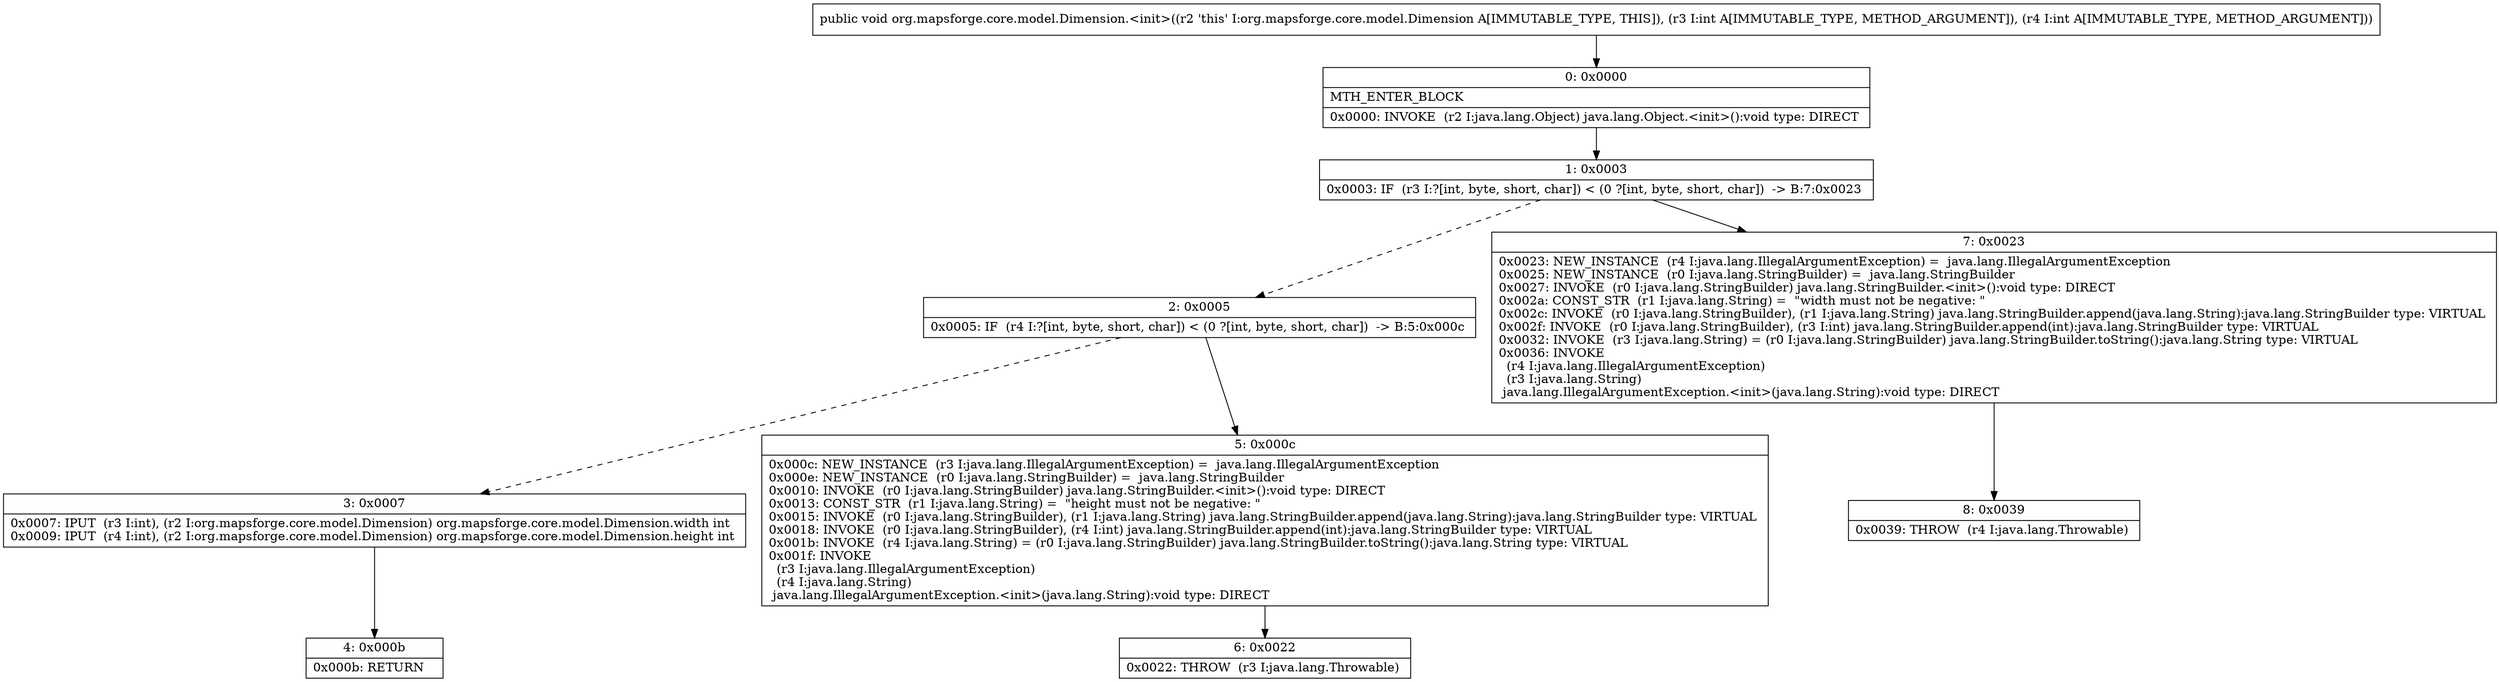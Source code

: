 digraph "CFG fororg.mapsforge.core.model.Dimension.\<init\>(II)V" {
Node_0 [shape=record,label="{0\:\ 0x0000|MTH_ENTER_BLOCK\l|0x0000: INVOKE  (r2 I:java.lang.Object) java.lang.Object.\<init\>():void type: DIRECT \l}"];
Node_1 [shape=record,label="{1\:\ 0x0003|0x0003: IF  (r3 I:?[int, byte, short, char]) \< (0 ?[int, byte, short, char])  \-\> B:7:0x0023 \l}"];
Node_2 [shape=record,label="{2\:\ 0x0005|0x0005: IF  (r4 I:?[int, byte, short, char]) \< (0 ?[int, byte, short, char])  \-\> B:5:0x000c \l}"];
Node_3 [shape=record,label="{3\:\ 0x0007|0x0007: IPUT  (r3 I:int), (r2 I:org.mapsforge.core.model.Dimension) org.mapsforge.core.model.Dimension.width int \l0x0009: IPUT  (r4 I:int), (r2 I:org.mapsforge.core.model.Dimension) org.mapsforge.core.model.Dimension.height int \l}"];
Node_4 [shape=record,label="{4\:\ 0x000b|0x000b: RETURN   \l}"];
Node_5 [shape=record,label="{5\:\ 0x000c|0x000c: NEW_INSTANCE  (r3 I:java.lang.IllegalArgumentException) =  java.lang.IllegalArgumentException \l0x000e: NEW_INSTANCE  (r0 I:java.lang.StringBuilder) =  java.lang.StringBuilder \l0x0010: INVOKE  (r0 I:java.lang.StringBuilder) java.lang.StringBuilder.\<init\>():void type: DIRECT \l0x0013: CONST_STR  (r1 I:java.lang.String) =  \"height must not be negative: \" \l0x0015: INVOKE  (r0 I:java.lang.StringBuilder), (r1 I:java.lang.String) java.lang.StringBuilder.append(java.lang.String):java.lang.StringBuilder type: VIRTUAL \l0x0018: INVOKE  (r0 I:java.lang.StringBuilder), (r4 I:int) java.lang.StringBuilder.append(int):java.lang.StringBuilder type: VIRTUAL \l0x001b: INVOKE  (r4 I:java.lang.String) = (r0 I:java.lang.StringBuilder) java.lang.StringBuilder.toString():java.lang.String type: VIRTUAL \l0x001f: INVOKE  \l  (r3 I:java.lang.IllegalArgumentException)\l  (r4 I:java.lang.String)\l java.lang.IllegalArgumentException.\<init\>(java.lang.String):void type: DIRECT \l}"];
Node_6 [shape=record,label="{6\:\ 0x0022|0x0022: THROW  (r3 I:java.lang.Throwable) \l}"];
Node_7 [shape=record,label="{7\:\ 0x0023|0x0023: NEW_INSTANCE  (r4 I:java.lang.IllegalArgumentException) =  java.lang.IllegalArgumentException \l0x0025: NEW_INSTANCE  (r0 I:java.lang.StringBuilder) =  java.lang.StringBuilder \l0x0027: INVOKE  (r0 I:java.lang.StringBuilder) java.lang.StringBuilder.\<init\>():void type: DIRECT \l0x002a: CONST_STR  (r1 I:java.lang.String) =  \"width must not be negative: \" \l0x002c: INVOKE  (r0 I:java.lang.StringBuilder), (r1 I:java.lang.String) java.lang.StringBuilder.append(java.lang.String):java.lang.StringBuilder type: VIRTUAL \l0x002f: INVOKE  (r0 I:java.lang.StringBuilder), (r3 I:int) java.lang.StringBuilder.append(int):java.lang.StringBuilder type: VIRTUAL \l0x0032: INVOKE  (r3 I:java.lang.String) = (r0 I:java.lang.StringBuilder) java.lang.StringBuilder.toString():java.lang.String type: VIRTUAL \l0x0036: INVOKE  \l  (r4 I:java.lang.IllegalArgumentException)\l  (r3 I:java.lang.String)\l java.lang.IllegalArgumentException.\<init\>(java.lang.String):void type: DIRECT \l}"];
Node_8 [shape=record,label="{8\:\ 0x0039|0x0039: THROW  (r4 I:java.lang.Throwable) \l}"];
MethodNode[shape=record,label="{public void org.mapsforge.core.model.Dimension.\<init\>((r2 'this' I:org.mapsforge.core.model.Dimension A[IMMUTABLE_TYPE, THIS]), (r3 I:int A[IMMUTABLE_TYPE, METHOD_ARGUMENT]), (r4 I:int A[IMMUTABLE_TYPE, METHOD_ARGUMENT])) }"];
MethodNode -> Node_0;
Node_0 -> Node_1;
Node_1 -> Node_2[style=dashed];
Node_1 -> Node_7;
Node_2 -> Node_3[style=dashed];
Node_2 -> Node_5;
Node_3 -> Node_4;
Node_5 -> Node_6;
Node_7 -> Node_8;
}

